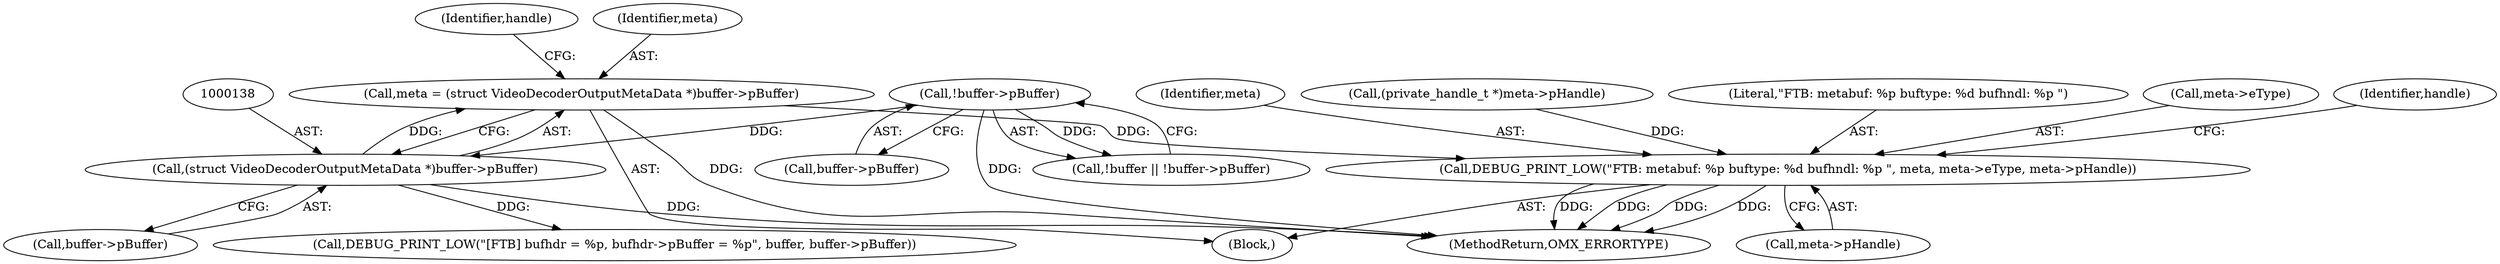 digraph "0_Android_5b82f4f90c3d531313714df4b936f92fb0ff15cf_1@pointer" {
"1000135" [label="(Call,meta = (struct VideoDecoderOutputMetaData *)buffer->pBuffer)"];
"1000137" [label="(Call,(struct VideoDecoderOutputMetaData *)buffer->pBuffer)"];
"1000124" [label="(Call,!buffer->pBuffer)"];
"1000149" [label="(Call,DEBUG_PRINT_LOW(\"FTB: metabuf: %p buftype: %d bufhndl: %p \", meta, meta->eType, meta->pHandle))"];
"1000155" [label="(Call,meta->pHandle)"];
"1000299" [label="(MethodReturn,OMX_ERRORTYPE)"];
"1000135" [label="(Call,meta = (struct VideoDecoderOutputMetaData *)buffer->pBuffer)"];
"1000121" [label="(Call,!buffer || !buffer->pBuffer)"];
"1000151" [label="(Identifier,meta)"];
"1000125" [label="(Call,buffer->pBuffer)"];
"1000139" [label="(Call,buffer->pBuffer)"];
"1000283" [label="(Call,DEBUG_PRINT_LOW(\"[FTB] bufhdr = %p, bufhdr->pBuffer = %p\", buffer, buffer->pBuffer))"];
"1000144" [label="(Call,(private_handle_t *)meta->pHandle)"];
"1000143" [label="(Identifier,handle)"];
"1000150" [label="(Literal,\"FTB: metabuf: %p buftype: %d bufhndl: %p \")"];
"1000136" [label="(Identifier,meta)"];
"1000124" [label="(Call,!buffer->pBuffer)"];
"1000152" [label="(Call,meta->eType)"];
"1000137" [label="(Call,(struct VideoDecoderOutputMetaData *)buffer->pBuffer)"];
"1000110" [label="(Block,)"];
"1000160" [label="(Identifier,handle)"];
"1000149" [label="(Call,DEBUG_PRINT_LOW(\"FTB: metabuf: %p buftype: %d bufhndl: %p \", meta, meta->eType, meta->pHandle))"];
"1000135" -> "1000110"  [label="AST: "];
"1000135" -> "1000137"  [label="CFG: "];
"1000136" -> "1000135"  [label="AST: "];
"1000137" -> "1000135"  [label="AST: "];
"1000143" -> "1000135"  [label="CFG: "];
"1000135" -> "1000299"  [label="DDG: "];
"1000137" -> "1000135"  [label="DDG: "];
"1000135" -> "1000149"  [label="DDG: "];
"1000137" -> "1000139"  [label="CFG: "];
"1000138" -> "1000137"  [label="AST: "];
"1000139" -> "1000137"  [label="AST: "];
"1000137" -> "1000299"  [label="DDG: "];
"1000124" -> "1000137"  [label="DDG: "];
"1000137" -> "1000283"  [label="DDG: "];
"1000124" -> "1000121"  [label="AST: "];
"1000124" -> "1000125"  [label="CFG: "];
"1000125" -> "1000124"  [label="AST: "];
"1000121" -> "1000124"  [label="CFG: "];
"1000124" -> "1000299"  [label="DDG: "];
"1000124" -> "1000121"  [label="DDG: "];
"1000149" -> "1000110"  [label="AST: "];
"1000149" -> "1000155"  [label="CFG: "];
"1000150" -> "1000149"  [label="AST: "];
"1000151" -> "1000149"  [label="AST: "];
"1000152" -> "1000149"  [label="AST: "];
"1000155" -> "1000149"  [label="AST: "];
"1000160" -> "1000149"  [label="CFG: "];
"1000149" -> "1000299"  [label="DDG: "];
"1000149" -> "1000299"  [label="DDG: "];
"1000149" -> "1000299"  [label="DDG: "];
"1000149" -> "1000299"  [label="DDG: "];
"1000144" -> "1000149"  [label="DDG: "];
}
